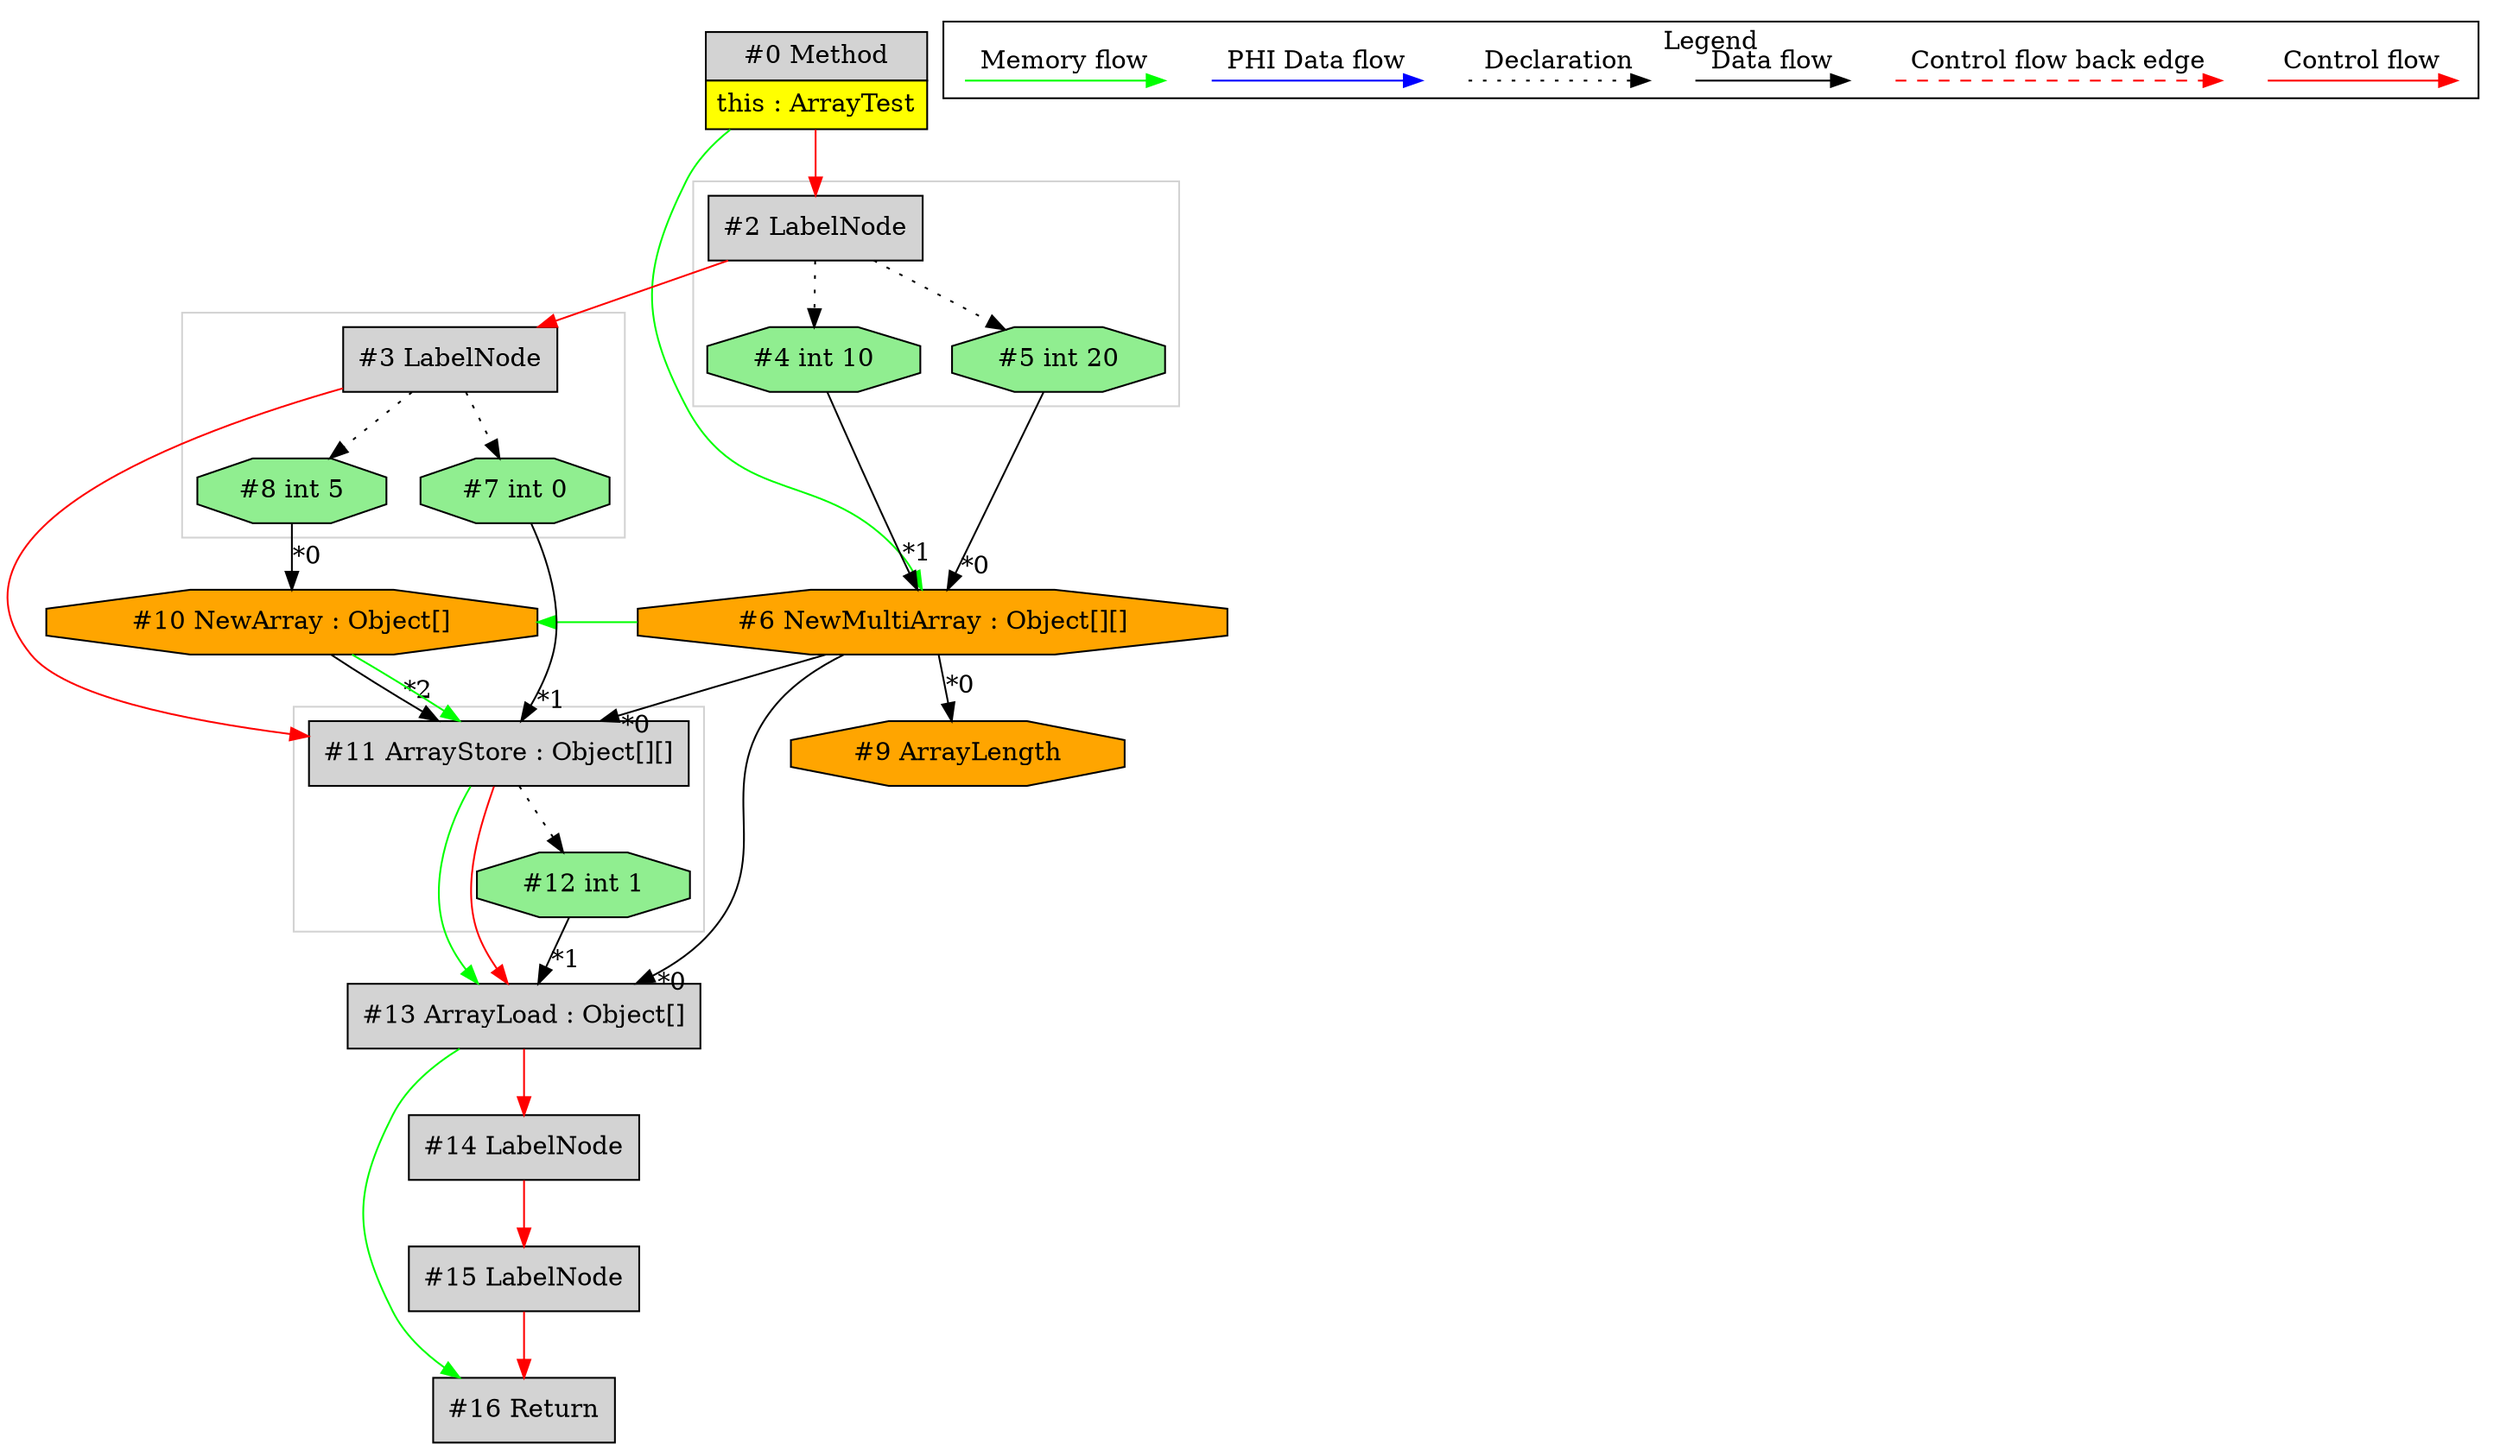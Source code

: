 digraph {
 ordering="in";
 node0[margin="0", label=<<table border="0" cellborder="1" cellspacing="0" cellpadding="5"><tr><td colspan="1">#0 Method</td></tr><tr><td port="prj1" bgcolor="yellow">this : ArrayTest</td></tr></table>>,shape=none, fillcolor=lightgrey, style=filled];
 node6[label="#6 NewMultiArray : Object[][]",shape=octagon, fillcolor=orange, style=filled];
 node5 -> node6[headlabel="*0", labeldistance=2];
 node4 -> node6[headlabel="*1", labeldistance=2];
 node0 -> node6[labeldistance=2, color=green, constraint=false];
 node4[label="#4 int 10",shape=octagon, fillcolor=lightgreen, style=filled];
 node2 -> node4[style=dotted];
 node2[label="#2 LabelNode",shape=box, fillcolor=lightgrey, style=filled];
 node0 -> node2[labeldistance=2, color=red, fontcolor=red];
 node3[label="#3 LabelNode",shape=box, fillcolor=lightgrey, style=filled];
 node2 -> node3[labeldistance=2, color=red, fontcolor=red];
 node8[label="#8 int 5",shape=octagon, fillcolor=lightgreen, style=filled];
 node3 -> node8[style=dotted];
 node10[label="#10 NewArray : Object[]",shape=octagon, fillcolor=orange, style=filled];
 node8 -> node10[headlabel="*0", labeldistance=2];
 node6 -> node10[labeldistance=2, color=green, constraint=false];
 node11[label="#11 ArrayStore : Object[][]",shape=box, fillcolor=lightgrey, style=filled];
 node6 -> node11[headlabel="*0", labeldistance=2];
 node7 -> node11[headlabel="*1", labeldistance=2];
 node10 -> node11[headlabel="*2", labeldistance=2];
 node10 -> node11[labeldistance=2, color=green, constraint=false];
 node3 -> node11[labeldistance=2, color=red, fontcolor=red];
 node7[label="#7 int 0",shape=octagon, fillcolor=lightgreen, style=filled];
 node3 -> node7[style=dotted];
 node13[label="#13 ArrayLoad : Object[]",shape=box, fillcolor=lightgrey, style=filled];
 node6 -> node13[headlabel="*0", labeldistance=2];
 node12 -> node13[headlabel="*1", labeldistance=2];
 node11 -> node13[labeldistance=2, color=green, constraint=false];
 node11 -> node13[labeldistance=2, color=red, fontcolor=red];
 node12[label="#12 int 1",shape=octagon, fillcolor=lightgreen, style=filled];
 node11 -> node12[style=dotted];
 node16[label="#16 Return",shape=box, fillcolor=lightgrey, style=filled];
 node15 -> node16[labeldistance=2, color=red, fontcolor=red];
 node13 -> node16[labeldistance=2, color=green, constraint=false];
 node15[label="#15 LabelNode",shape=box, fillcolor=lightgrey, style=filled];
 node14 -> node15[labeldistance=2, color=red, fontcolor=red];
 node14[label="#14 LabelNode",shape=box, fillcolor=lightgrey, style=filled];
 node13 -> node14[labeldistance=2, color=red, fontcolor=red];
 node5[label="#5 int 20",shape=octagon, fillcolor=lightgreen, style=filled];
 node2 -> node5[style=dotted];
 node9[label="#9 ArrayLength",shape=octagon, fillcolor=orange, style=filled];
 node6 -> node9[headlabel="*0", labeldistance=2];
 subgraph cluster_0 {
  color=lightgray;
  node11;
  node12;
 }
 subgraph cluster_1 {
  color=lightgray;
  node2;
  node4;
  node5;
 }
 subgraph cluster_2 {
  color=lightgray;
  node3;
  node7;
  node8;
 }
 subgraph cluster_000 {
  label = "Legend";
  node [shape=point]
  {
   rank=same;
   c0 [style = invis];
   c1 [style = invis];
   c2 [style = invis];
   c3 [style = invis];
   d0 [style = invis];
   d1 [style = invis];
   d2 [style = invis];
   d3 [style = invis];
   d4 [style = invis];
   d5 [style = invis];
   d6 [style = invis];
   d7 [style = invis];
  }
  c0 -> c1 [label="Control flow", style=solid, color=red]
  c2 -> c3 [label="Control flow back edge", style=dashed, color=red]
  d0 -> d1 [label="Data flow"]
  d2 -> d3 [label="Declaration", style=dotted]
  d4 -> d5 [label="PHI Data flow", color=blue]
  d6 -> d7 [label="Memory flow", color=green]
 }

}

